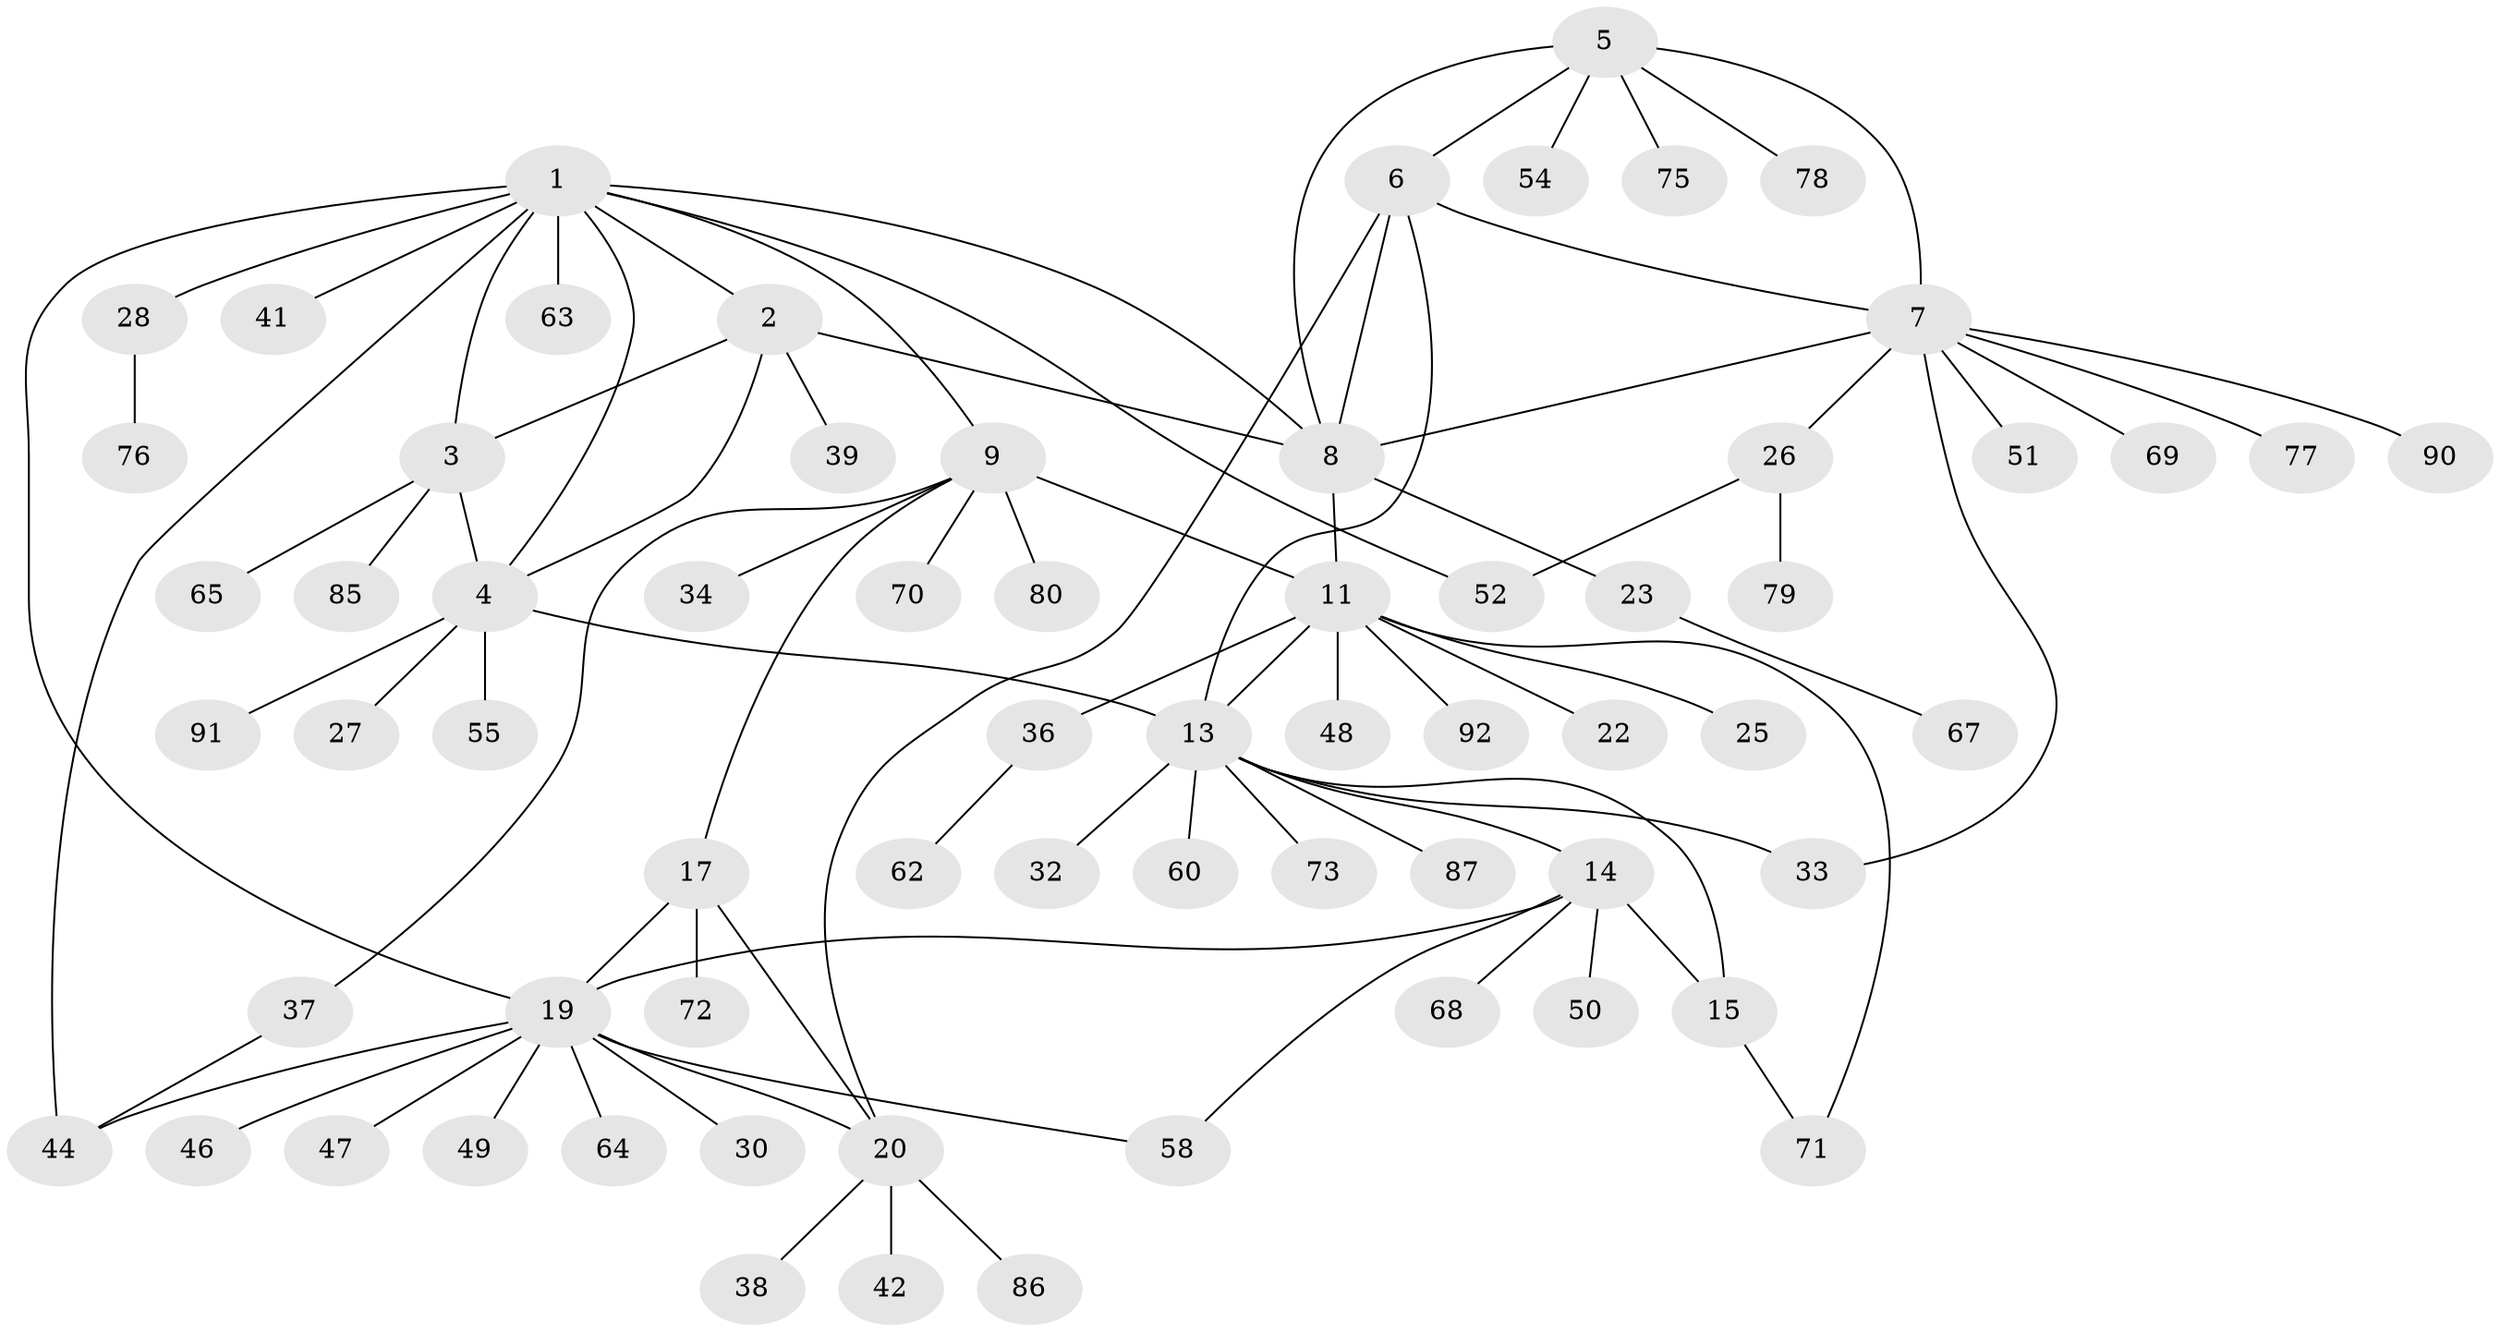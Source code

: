 // Generated by graph-tools (version 1.1) at 2025/24/03/03/25 07:24:16]
// undirected, 67 vertices, 87 edges
graph export_dot {
graph [start="1"]
  node [color=gray90,style=filled];
  1 [super="+74"];
  2 [super="+84"];
  3 [super="+45"];
  4 [super="+81"];
  5 [super="+31"];
  6 [super="+57"];
  7 [super="+40"];
  8 [super="+29"];
  9 [super="+10"];
  11 [super="+12"];
  13 [super="+16"];
  14 [super="+53"];
  15;
  17 [super="+18"];
  19 [super="+21"];
  20 [super="+24"];
  22;
  23;
  25;
  26 [super="+89"];
  27;
  28 [super="+61"];
  30 [super="+66"];
  32;
  33 [super="+43"];
  34 [super="+35"];
  36 [super="+59"];
  37 [super="+82"];
  38;
  39;
  41;
  42;
  44 [super="+56"];
  46;
  47;
  48;
  49;
  50;
  51;
  52;
  54;
  55 [super="+88"];
  58;
  60;
  62 [super="+83"];
  63;
  64;
  65;
  67;
  68;
  69;
  70;
  71;
  72;
  73;
  75;
  76;
  77;
  78;
  79;
  80;
  85;
  86;
  87;
  90;
  91;
  92;
  1 -- 2;
  1 -- 3;
  1 -- 4;
  1 -- 19;
  1 -- 28;
  1 -- 41;
  1 -- 52;
  1 -- 63;
  1 -- 9;
  1 -- 44;
  1 -- 8;
  2 -- 3;
  2 -- 4;
  2 -- 8;
  2 -- 39;
  3 -- 4;
  3 -- 85;
  3 -- 65;
  4 -- 13;
  4 -- 27;
  4 -- 55;
  4 -- 91;
  5 -- 6;
  5 -- 7;
  5 -- 8;
  5 -- 54;
  5 -- 75;
  5 -- 78;
  6 -- 7;
  6 -- 8;
  6 -- 20;
  6 -- 13;
  7 -- 8;
  7 -- 26;
  7 -- 33;
  7 -- 51;
  7 -- 69;
  7 -- 77;
  7 -- 90;
  8 -- 11;
  8 -- 23;
  9 -- 11 [weight=4];
  9 -- 34;
  9 -- 37;
  9 -- 70;
  9 -- 80;
  9 -- 17;
  11 -- 13;
  11 -- 36;
  11 -- 71;
  11 -- 48;
  11 -- 22;
  11 -- 92;
  11 -- 25;
  13 -- 14 [weight=2];
  13 -- 15 [weight=2];
  13 -- 33;
  13 -- 60;
  13 -- 73;
  13 -- 32;
  13 -- 87;
  14 -- 15;
  14 -- 19 [weight=2];
  14 -- 50;
  14 -- 68;
  14 -- 58;
  15 -- 71;
  17 -- 19 [weight=2];
  17 -- 20 [weight=2];
  17 -- 72;
  19 -- 20;
  19 -- 30;
  19 -- 47;
  19 -- 58;
  19 -- 64;
  19 -- 46;
  19 -- 49;
  19 -- 44;
  20 -- 38;
  20 -- 42;
  20 -- 86;
  23 -- 67;
  26 -- 52;
  26 -- 79;
  28 -- 76;
  36 -- 62;
  37 -- 44;
}
